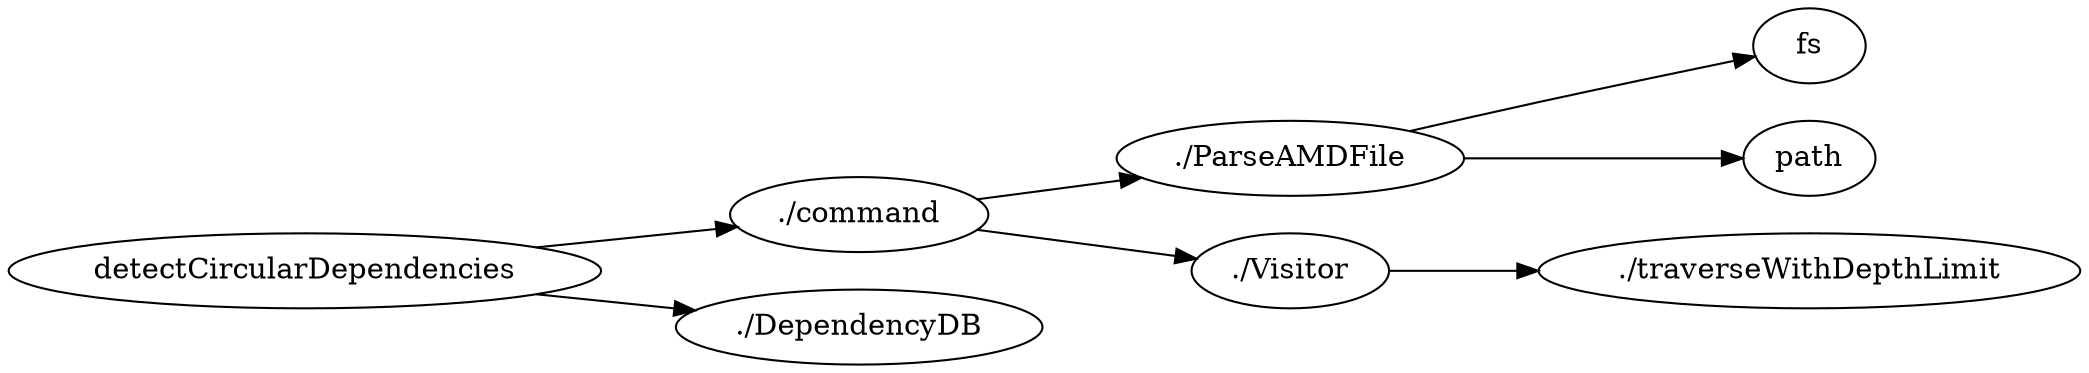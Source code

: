 digraph G {
	 rankdir="LR"
	 "detectCircularDependencies" -> "./command"
	 "detectCircularDependencies" -> "./DependencyDB"
	 "./command" -> "./ParseAMDFile"
	 "./command" -> "./Visitor"
	 "./ParseAMDFile" -> "fs"
	 "./ParseAMDFile" -> "path"
	 "./Visitor" -> "./traverseWithDepthLimit"
}

